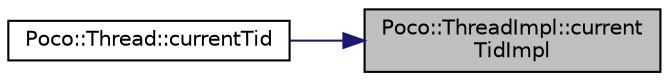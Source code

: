 digraph "Poco::ThreadImpl::currentTidImpl"
{
 // LATEX_PDF_SIZE
  edge [fontname="Helvetica",fontsize="10",labelfontname="Helvetica",labelfontsize="10"];
  node [fontname="Helvetica",fontsize="10",shape=record];
  rankdir="RL";
  Node1 [label="Poco::ThreadImpl::current\lTidImpl",height=0.2,width=0.4,color="black", fillcolor="grey75", style="filled", fontcolor="black",tooltip=" "];
  Node1 -> Node2 [dir="back",color="midnightblue",fontsize="10",style="solid"];
  Node2 [label="Poco::Thread::currentTid",height=0.2,width=0.4,color="black", fillcolor="white", style="filled",URL="$classPoco_1_1Thread.html#a8e8a27fdc6c7e1e5be3c757e2faf309a",tooltip=" "];
}

